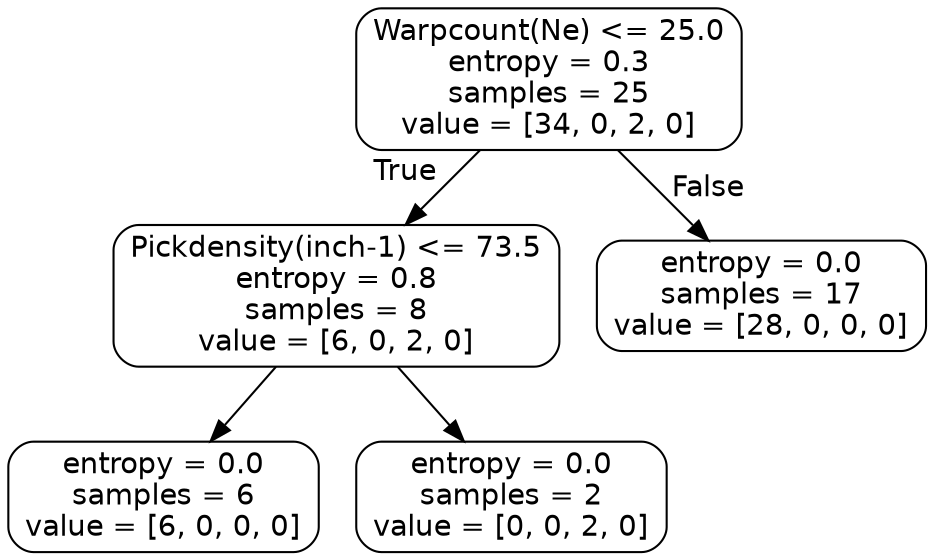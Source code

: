 digraph Tree {
node [shape=box, style="rounded", color="black", fontname=helvetica] ;
edge [fontname=helvetica] ;
0 [label="Warpcount(Ne) <= 25.0\nentropy = 0.3\nsamples = 25\nvalue = [34, 0, 2, 0]"] ;
1 [label="Pickdensity(inch-1) <= 73.5\nentropy = 0.8\nsamples = 8\nvalue = [6, 0, 2, 0]"] ;
0 -> 1 [labeldistance=2.5, labelangle=45, headlabel="True"] ;
2 [label="entropy = 0.0\nsamples = 6\nvalue = [6, 0, 0, 0]"] ;
1 -> 2 ;
3 [label="entropy = 0.0\nsamples = 2\nvalue = [0, 0, 2, 0]"] ;
1 -> 3 ;
4 [label="entropy = 0.0\nsamples = 17\nvalue = [28, 0, 0, 0]"] ;
0 -> 4 [labeldistance=2.5, labelangle=-45, headlabel="False"] ;
}